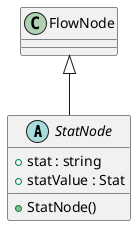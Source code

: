 @startuml
abstract class StatNode {
    + stat : string
    + statValue : Stat
    + StatNode()
}
FlowNode <|-- StatNode
@enduml
